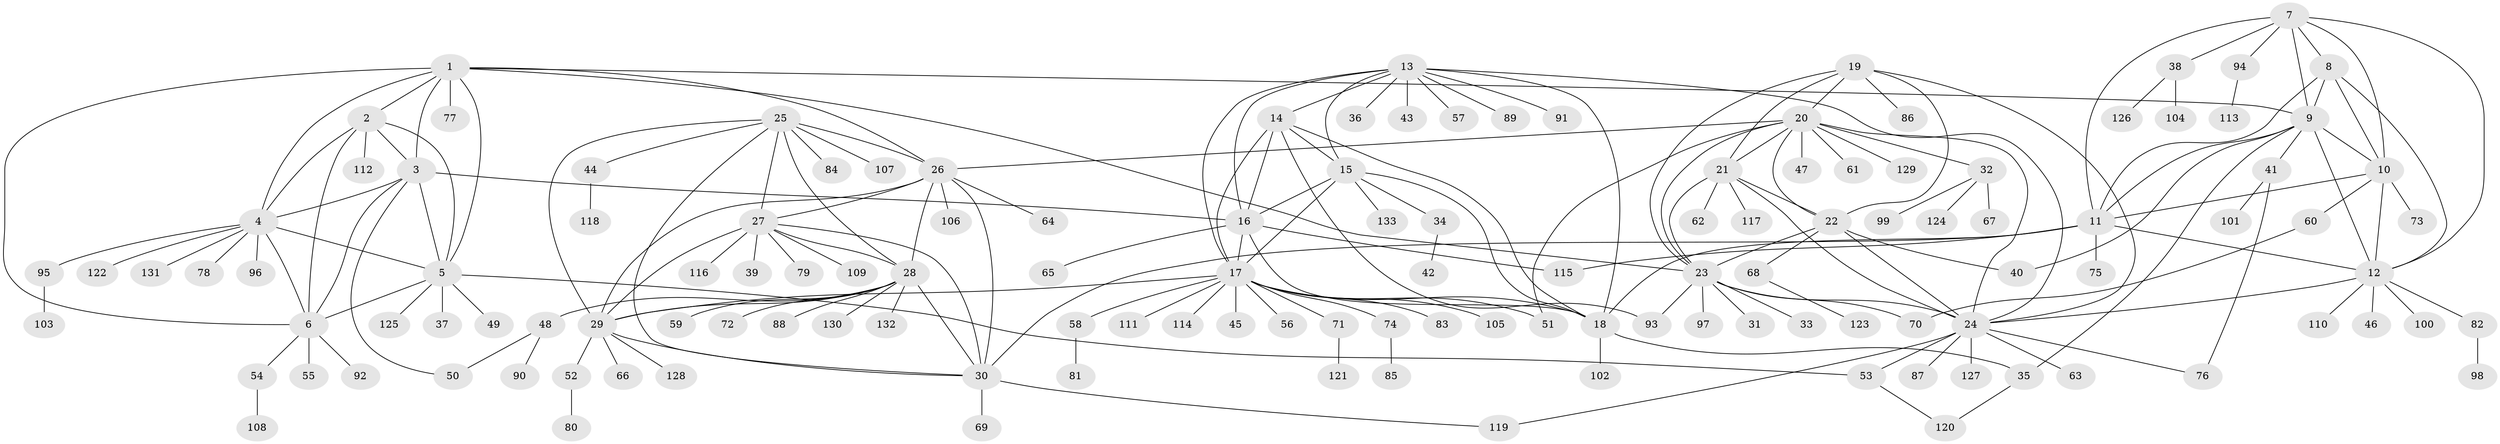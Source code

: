 // Generated by graph-tools (version 1.1) at 2025/02/03/09/25 03:02:46]
// undirected, 133 vertices, 199 edges
graph export_dot {
graph [start="1"]
  node [color=gray90,style=filled];
  1;
  2;
  3;
  4;
  5;
  6;
  7;
  8;
  9;
  10;
  11;
  12;
  13;
  14;
  15;
  16;
  17;
  18;
  19;
  20;
  21;
  22;
  23;
  24;
  25;
  26;
  27;
  28;
  29;
  30;
  31;
  32;
  33;
  34;
  35;
  36;
  37;
  38;
  39;
  40;
  41;
  42;
  43;
  44;
  45;
  46;
  47;
  48;
  49;
  50;
  51;
  52;
  53;
  54;
  55;
  56;
  57;
  58;
  59;
  60;
  61;
  62;
  63;
  64;
  65;
  66;
  67;
  68;
  69;
  70;
  71;
  72;
  73;
  74;
  75;
  76;
  77;
  78;
  79;
  80;
  81;
  82;
  83;
  84;
  85;
  86;
  87;
  88;
  89;
  90;
  91;
  92;
  93;
  94;
  95;
  96;
  97;
  98;
  99;
  100;
  101;
  102;
  103;
  104;
  105;
  106;
  107;
  108;
  109;
  110;
  111;
  112;
  113;
  114;
  115;
  116;
  117;
  118;
  119;
  120;
  121;
  122;
  123;
  124;
  125;
  126;
  127;
  128;
  129;
  130;
  131;
  132;
  133;
  1 -- 2;
  1 -- 3;
  1 -- 4;
  1 -- 5;
  1 -- 6;
  1 -- 9;
  1 -- 23;
  1 -- 26;
  1 -- 77;
  2 -- 3;
  2 -- 4;
  2 -- 5;
  2 -- 6;
  2 -- 112;
  3 -- 4;
  3 -- 5;
  3 -- 6;
  3 -- 16;
  3 -- 50;
  4 -- 5;
  4 -- 6;
  4 -- 78;
  4 -- 95;
  4 -- 96;
  4 -- 122;
  4 -- 131;
  5 -- 6;
  5 -- 37;
  5 -- 49;
  5 -- 53;
  5 -- 125;
  6 -- 54;
  6 -- 55;
  6 -- 92;
  7 -- 8;
  7 -- 9;
  7 -- 10;
  7 -- 11;
  7 -- 12;
  7 -- 38;
  7 -- 94;
  8 -- 9;
  8 -- 10;
  8 -- 11;
  8 -- 12;
  9 -- 10;
  9 -- 11;
  9 -- 12;
  9 -- 35;
  9 -- 40;
  9 -- 41;
  10 -- 11;
  10 -- 12;
  10 -- 60;
  10 -- 73;
  11 -- 12;
  11 -- 18;
  11 -- 30;
  11 -- 75;
  11 -- 115;
  12 -- 24;
  12 -- 46;
  12 -- 82;
  12 -- 100;
  12 -- 110;
  13 -- 14;
  13 -- 15;
  13 -- 16;
  13 -- 17;
  13 -- 18;
  13 -- 24;
  13 -- 36;
  13 -- 43;
  13 -- 57;
  13 -- 89;
  13 -- 91;
  14 -- 15;
  14 -- 16;
  14 -- 17;
  14 -- 18;
  14 -- 93;
  15 -- 16;
  15 -- 17;
  15 -- 18;
  15 -- 34;
  15 -- 133;
  16 -- 17;
  16 -- 18;
  16 -- 65;
  16 -- 115;
  17 -- 18;
  17 -- 29;
  17 -- 45;
  17 -- 51;
  17 -- 56;
  17 -- 58;
  17 -- 71;
  17 -- 74;
  17 -- 83;
  17 -- 105;
  17 -- 111;
  17 -- 114;
  18 -- 35;
  18 -- 102;
  19 -- 20;
  19 -- 21;
  19 -- 22;
  19 -- 23;
  19 -- 24;
  19 -- 86;
  20 -- 21;
  20 -- 22;
  20 -- 23;
  20 -- 24;
  20 -- 26;
  20 -- 32;
  20 -- 47;
  20 -- 51;
  20 -- 61;
  20 -- 129;
  21 -- 22;
  21 -- 23;
  21 -- 24;
  21 -- 62;
  21 -- 117;
  22 -- 23;
  22 -- 24;
  22 -- 40;
  22 -- 68;
  23 -- 24;
  23 -- 31;
  23 -- 33;
  23 -- 70;
  23 -- 93;
  23 -- 97;
  24 -- 53;
  24 -- 63;
  24 -- 76;
  24 -- 87;
  24 -- 119;
  24 -- 127;
  25 -- 26;
  25 -- 27;
  25 -- 28;
  25 -- 29;
  25 -- 30;
  25 -- 44;
  25 -- 84;
  25 -- 107;
  26 -- 27;
  26 -- 28;
  26 -- 29;
  26 -- 30;
  26 -- 64;
  26 -- 106;
  27 -- 28;
  27 -- 29;
  27 -- 30;
  27 -- 39;
  27 -- 79;
  27 -- 109;
  27 -- 116;
  28 -- 29;
  28 -- 30;
  28 -- 48;
  28 -- 59;
  28 -- 72;
  28 -- 88;
  28 -- 130;
  28 -- 132;
  29 -- 30;
  29 -- 52;
  29 -- 66;
  29 -- 128;
  30 -- 69;
  30 -- 119;
  32 -- 67;
  32 -- 99;
  32 -- 124;
  34 -- 42;
  35 -- 120;
  38 -- 104;
  38 -- 126;
  41 -- 76;
  41 -- 101;
  44 -- 118;
  48 -- 50;
  48 -- 90;
  52 -- 80;
  53 -- 120;
  54 -- 108;
  58 -- 81;
  60 -- 70;
  68 -- 123;
  71 -- 121;
  74 -- 85;
  82 -- 98;
  94 -- 113;
  95 -- 103;
}
